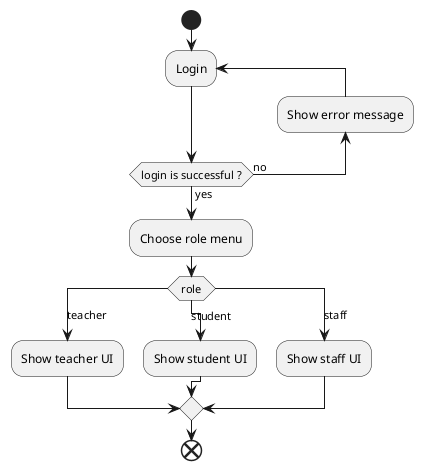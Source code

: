 @startuml activity

start

repeat:Login;

backward :Show error message;

repeat while (login is successful ?) is (no) not (yes)

  :Choose role menu;
    switch(role)
      case (teacher)
        :Show teacher UI;
      case (student)
        :Show student UI;
        case (staff)
        :Show staff UI;
    endswitch

end

@enduml